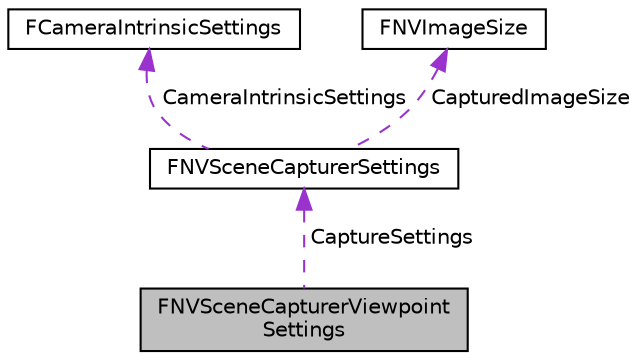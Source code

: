 digraph "FNVSceneCapturerViewpointSettings"
{
  edge [fontname="Helvetica",fontsize="10",labelfontname="Helvetica",labelfontsize="10"];
  node [fontname="Helvetica",fontsize="10",shape=record];
  Node1 [label="FNVSceneCapturerViewpoint\lSettings",height=0.2,width=0.4,color="black", fillcolor="grey75", style="filled", fontcolor="black"];
  Node2 -> Node1 [dir="back",color="darkorchid3",fontsize="10",style="dashed",label=" CaptureSettings" ,fontname="Helvetica"];
  Node2 [label="FNVSceneCapturerSettings",height=0.2,width=0.4,color="black", fillcolor="white", style="filled",URL="$struct_f_n_v_scene_capturer_settings.html"];
  Node3 -> Node2 [dir="back",color="darkorchid3",fontsize="10",style="dashed",label=" CameraIntrinsicSettings" ,fontname="Helvetica"];
  Node3 [label="FCameraIntrinsicSettings",height=0.2,width=0.4,color="black", fillcolor="white", style="filled",URL="$struct_f_camera_intrinsic_settings.html"];
  Node4 -> Node2 [dir="back",color="darkorchid3",fontsize="10",style="dashed",label=" CapturedImageSize" ,fontname="Helvetica"];
  Node4 [label="FNVImageSize",height=0.2,width=0.4,color="black", fillcolor="white", style="filled",URL="$struct_f_n_v_image_size.html"];
}
